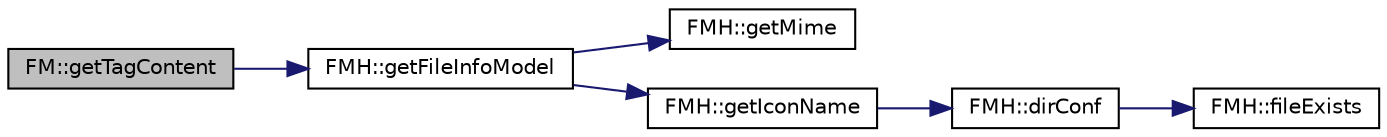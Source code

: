 digraph "FM::getTagContent"
{
 // INTERACTIVE_SVG=YES
 // LATEX_PDF_SIZE
  edge [fontname="Helvetica",fontsize="10",labelfontname="Helvetica",labelfontsize="10"];
  node [fontname="Helvetica",fontsize="10",shape=record];
  rankdir="LR";
  Node319 [label="FM::getTagContent",height=0.2,width=0.4,color="black", fillcolor="grey75", style="filled", fontcolor="black",tooltip=" "];
  Node319 -> Node320 [color="midnightblue",fontsize="10",style="solid",fontname="Helvetica"];
  Node320 [label="FMH::getFileInfoModel",height=0.2,width=0.4,color="black", fillcolor="white", style="filled",URL="$namespace_f_m_h.html#ac748bdab6e71b54b5817eee0ab5f63ed",tooltip=" "];
  Node320 -> Node321 [color="midnightblue",fontsize="10",style="solid",fontname="Helvetica"];
  Node321 [label="FMH::getMime",height=0.2,width=0.4,color="black", fillcolor="white", style="filled",URL="$namespace_f_m_h.html#ae5ec7c16319a70d5e440e697c1f77302",tooltip=" "];
  Node320 -> Node322 [color="midnightblue",fontsize="10",style="solid",fontname="Helvetica"];
  Node322 [label="FMH::getIconName",height=0.2,width=0.4,color="black", fillcolor="white", style="filled",URL="$namespace_f_m_h.html#ab081b4a8e2faedbe025f94fa44113bac",tooltip=" "];
  Node322 -> Node323 [color="midnightblue",fontsize="10",style="solid",fontname="Helvetica"];
  Node323 [label="FMH::dirConf",height=0.2,width=0.4,color="black", fillcolor="white", style="filled",URL="$namespace_f_m_h.html#a1b405335d77e0369742dde8540bc7add",tooltip=" "];
  Node323 -> Node324 [color="midnightblue",fontsize="10",style="solid",fontname="Helvetica"];
  Node324 [label="FMH::fileExists",height=0.2,width=0.4,color="black", fillcolor="white", style="filled",URL="$namespace_f_m_h.html#a96fb85b0283389ba71e8a20daeab400f",tooltip=" "];
}
